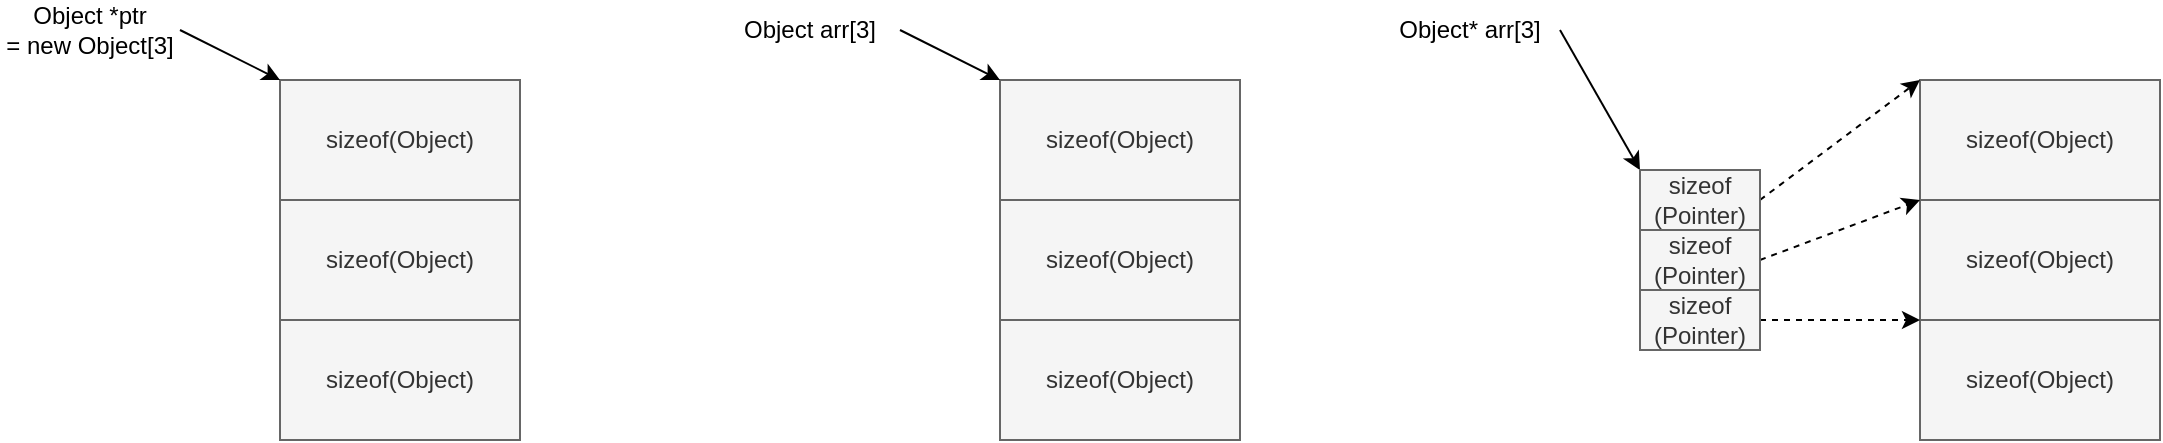 <mxfile version="20.4.2" type="github">
  <diagram id="2A4Di2E8eRPufRnOnVzE" name="Page-1">
    <mxGraphModel dx="1298" dy="734" grid="1" gridSize="10" guides="1" tooltips="1" connect="1" arrows="1" fold="1" page="1" pageScale="1" pageWidth="850" pageHeight="1100" math="0" shadow="0">
      <root>
        <mxCell id="0" />
        <mxCell id="1" parent="0" />
        <mxCell id="ZO2tDufkrAaqvZ-3gw2f-1" value="sizeof(Object)" style="rounded=0;whiteSpace=wrap;html=1;fillColor=#f5f5f5;fontColor=#333333;strokeColor=#666666;" vertex="1" parent="1">
          <mxGeometry x="200" y="80" width="120" height="60" as="geometry" />
        </mxCell>
        <mxCell id="ZO2tDufkrAaqvZ-3gw2f-2" value="sizeof(Object)" style="rounded=0;whiteSpace=wrap;html=1;fillColor=#f5f5f5;fontColor=#333333;strokeColor=#666666;" vertex="1" parent="1">
          <mxGeometry x="200" y="140" width="120" height="60" as="geometry" />
        </mxCell>
        <mxCell id="ZO2tDufkrAaqvZ-3gw2f-3" value="sizeof(Object)" style="rounded=0;whiteSpace=wrap;html=1;fillColor=#f5f5f5;fontColor=#333333;strokeColor=#666666;" vertex="1" parent="1">
          <mxGeometry x="200" y="200" width="120" height="60" as="geometry" />
        </mxCell>
        <mxCell id="ZO2tDufkrAaqvZ-3gw2f-5" style="rounded=0;orthogonalLoop=1;jettySize=auto;html=1;exitX=1;exitY=0.5;exitDx=0;exitDy=0;entryX=0;entryY=0;entryDx=0;entryDy=0;" edge="1" parent="1" source="ZO2tDufkrAaqvZ-3gw2f-4" target="ZO2tDufkrAaqvZ-3gw2f-1">
          <mxGeometry relative="1" as="geometry" />
        </mxCell>
        <mxCell id="ZO2tDufkrAaqvZ-3gw2f-4" value="Object *ptr&lt;br&gt;= new Object[3]" style="text;html=1;strokeColor=none;fillColor=none;align=center;verticalAlign=middle;whiteSpace=wrap;rounded=0;" vertex="1" parent="1">
          <mxGeometry x="60" y="40" width="90" height="30" as="geometry" />
        </mxCell>
        <mxCell id="ZO2tDufkrAaqvZ-3gw2f-6" value="sizeof(Object)" style="rounded=0;whiteSpace=wrap;html=1;fillColor=#f5f5f5;fontColor=#333333;strokeColor=#666666;" vertex="1" parent="1">
          <mxGeometry x="560" y="80" width="120" height="60" as="geometry" />
        </mxCell>
        <mxCell id="ZO2tDufkrAaqvZ-3gw2f-7" value="sizeof(Object)" style="rounded=0;whiteSpace=wrap;html=1;fillColor=#f5f5f5;fontColor=#333333;strokeColor=#666666;" vertex="1" parent="1">
          <mxGeometry x="560" y="140" width="120" height="60" as="geometry" />
        </mxCell>
        <mxCell id="ZO2tDufkrAaqvZ-3gw2f-8" value="sizeof(Object)" style="rounded=0;whiteSpace=wrap;html=1;fillColor=#f5f5f5;fontColor=#333333;strokeColor=#666666;" vertex="1" parent="1">
          <mxGeometry x="560" y="200" width="120" height="60" as="geometry" />
        </mxCell>
        <mxCell id="ZO2tDufkrAaqvZ-3gw2f-9" style="rounded=0;orthogonalLoop=1;jettySize=auto;html=1;exitX=1;exitY=0.5;exitDx=0;exitDy=0;entryX=0;entryY=0;entryDx=0;entryDy=0;" edge="1" parent="1" source="ZO2tDufkrAaqvZ-3gw2f-10" target="ZO2tDufkrAaqvZ-3gw2f-6">
          <mxGeometry relative="1" as="geometry" />
        </mxCell>
        <mxCell id="ZO2tDufkrAaqvZ-3gw2f-10" value="Object arr[3]" style="text;html=1;strokeColor=none;fillColor=none;align=center;verticalAlign=middle;whiteSpace=wrap;rounded=0;" vertex="1" parent="1">
          <mxGeometry x="420" y="40" width="90" height="30" as="geometry" />
        </mxCell>
        <mxCell id="ZO2tDufkrAaqvZ-3gw2f-11" value="sizeof(Object)" style="rounded=0;whiteSpace=wrap;html=1;fillColor=#f5f5f5;fontColor=#333333;strokeColor=#666666;" vertex="1" parent="1">
          <mxGeometry x="1020" y="80" width="120" height="60" as="geometry" />
        </mxCell>
        <mxCell id="ZO2tDufkrAaqvZ-3gw2f-12" value="sizeof(Object)" style="rounded=0;whiteSpace=wrap;html=1;fillColor=#f5f5f5;fontColor=#333333;strokeColor=#666666;" vertex="1" parent="1">
          <mxGeometry x="1020" y="140" width="120" height="60" as="geometry" />
        </mxCell>
        <mxCell id="ZO2tDufkrAaqvZ-3gw2f-13" value="sizeof(Object)" style="rounded=0;whiteSpace=wrap;html=1;fillColor=#f5f5f5;fontColor=#333333;strokeColor=#666666;" vertex="1" parent="1">
          <mxGeometry x="1020" y="200" width="120" height="60" as="geometry" />
        </mxCell>
        <mxCell id="ZO2tDufkrAaqvZ-3gw2f-19" style="edgeStyle=none;rounded=0;orthogonalLoop=1;jettySize=auto;html=1;exitX=1;exitY=0.5;exitDx=0;exitDy=0;entryX=0;entryY=0;entryDx=0;entryDy=0;" edge="1" parent="1" source="ZO2tDufkrAaqvZ-3gw2f-15" target="ZO2tDufkrAaqvZ-3gw2f-16">
          <mxGeometry relative="1" as="geometry" />
        </mxCell>
        <mxCell id="ZO2tDufkrAaqvZ-3gw2f-15" value="Object* arr[3]" style="text;html=1;strokeColor=none;fillColor=none;align=center;verticalAlign=middle;whiteSpace=wrap;rounded=0;" vertex="1" parent="1">
          <mxGeometry x="750" y="40" width="90" height="30" as="geometry" />
        </mxCell>
        <mxCell id="ZO2tDufkrAaqvZ-3gw2f-20" style="edgeStyle=none;rounded=0;orthogonalLoop=1;jettySize=auto;html=1;exitX=1;exitY=0.5;exitDx=0;exitDy=0;entryX=0;entryY=0;entryDx=0;entryDy=0;dashed=1;" edge="1" parent="1" source="ZO2tDufkrAaqvZ-3gw2f-16" target="ZO2tDufkrAaqvZ-3gw2f-11">
          <mxGeometry relative="1" as="geometry" />
        </mxCell>
        <mxCell id="ZO2tDufkrAaqvZ-3gw2f-16" value="sizeof&lt;br&gt;(Pointer)" style="rounded=0;whiteSpace=wrap;html=1;fillColor=#f5f5f5;fontColor=#333333;strokeColor=#666666;" vertex="1" parent="1">
          <mxGeometry x="880" y="125" width="60" height="30" as="geometry" />
        </mxCell>
        <mxCell id="ZO2tDufkrAaqvZ-3gw2f-21" style="edgeStyle=none;rounded=0;orthogonalLoop=1;jettySize=auto;html=1;exitX=1;exitY=0.5;exitDx=0;exitDy=0;entryX=0;entryY=0;entryDx=0;entryDy=0;dashed=1;" edge="1" parent="1" source="ZO2tDufkrAaqvZ-3gw2f-17" target="ZO2tDufkrAaqvZ-3gw2f-12">
          <mxGeometry relative="1" as="geometry" />
        </mxCell>
        <mxCell id="ZO2tDufkrAaqvZ-3gw2f-17" value="sizeof&lt;br&gt;(Pointer)" style="rounded=0;whiteSpace=wrap;html=1;fillColor=#f5f5f5;fontColor=#333333;strokeColor=#666666;" vertex="1" parent="1">
          <mxGeometry x="880" y="155" width="60" height="30" as="geometry" />
        </mxCell>
        <mxCell id="ZO2tDufkrAaqvZ-3gw2f-22" style="edgeStyle=none;rounded=0;orthogonalLoop=1;jettySize=auto;html=1;exitX=1;exitY=0.5;exitDx=0;exitDy=0;entryX=0;entryY=0;entryDx=0;entryDy=0;dashed=1;" edge="1" parent="1" source="ZO2tDufkrAaqvZ-3gw2f-18" target="ZO2tDufkrAaqvZ-3gw2f-13">
          <mxGeometry relative="1" as="geometry" />
        </mxCell>
        <mxCell id="ZO2tDufkrAaqvZ-3gw2f-18" value="sizeof&lt;br&gt;(Pointer)" style="rounded=0;whiteSpace=wrap;html=1;fillColor=#f5f5f5;fontColor=#333333;strokeColor=#666666;" vertex="1" parent="1">
          <mxGeometry x="880" y="185" width="60" height="30" as="geometry" />
        </mxCell>
      </root>
    </mxGraphModel>
  </diagram>
</mxfile>
